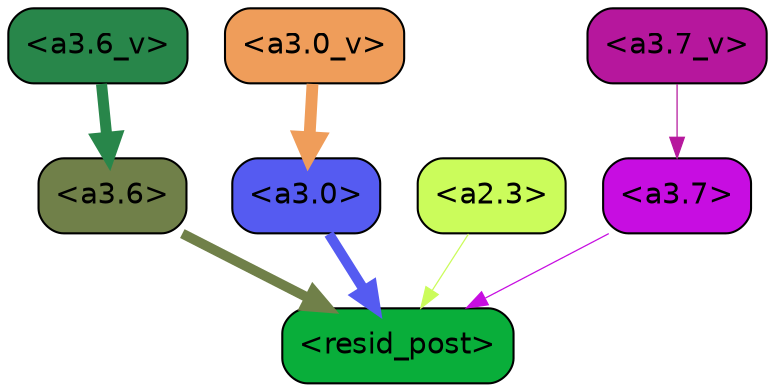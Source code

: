 strict digraph "" {
	graph [bgcolor=transparent,
		layout=dot,
		overlap=false,
		splines=true
	];
	"<a3.7>"	[color=black,
		fillcolor="#c70de1",
		fontname=Helvetica,
		shape=box,
		style="filled, rounded"];
	"<resid_post>"	[color=black,
		fillcolor="#09ae3a",
		fontname=Helvetica,
		shape=box,
		style="filled, rounded"];
	"<a3.7>" -> "<resid_post>"	[color="#c70de1",
		penwidth=0.6];
	"<a3.6>"	[color=black,
		fillcolor="#708049",
		fontname=Helvetica,
		shape=box,
		style="filled, rounded"];
	"<a3.6>" -> "<resid_post>"	[color="#708049",
		penwidth=4.7534414529800415];
	"<a3.0>"	[color=black,
		fillcolor="#555bf1",
		fontname=Helvetica,
		shape=box,
		style="filled, rounded"];
	"<a3.0>" -> "<resid_post>"	[color="#555bf1",
		penwidth=4.898576855659485];
	"<a2.3>"	[color=black,
		fillcolor="#cbfc5b",
		fontname=Helvetica,
		shape=box,
		style="filled, rounded"];
	"<a2.3>" -> "<resid_post>"	[color="#cbfc5b",
		penwidth=0.6];
	"<a3.7_v>"	[color=black,
		fillcolor="#b6179d",
		fontname=Helvetica,
		shape=box,
		style="filled, rounded"];
	"<a3.7_v>" -> "<a3.7>"	[color="#b6179d",
		penwidth=0.6];
	"<a3.6_v>"	[color=black,
		fillcolor="#28864a",
		fontname=Helvetica,
		shape=box,
		style="filled, rounded"];
	"<a3.6_v>" -> "<a3.6>"	[color="#28864a",
		penwidth=5.297133803367615];
	"<a3.0_v>"	[color=black,
		fillcolor="#ef9d5a",
		fontname=Helvetica,
		shape=box,
		style="filled, rounded"];
	"<a3.0_v>" -> "<a3.0>"	[color="#ef9d5a",
		penwidth=5.680712580680847];
}
